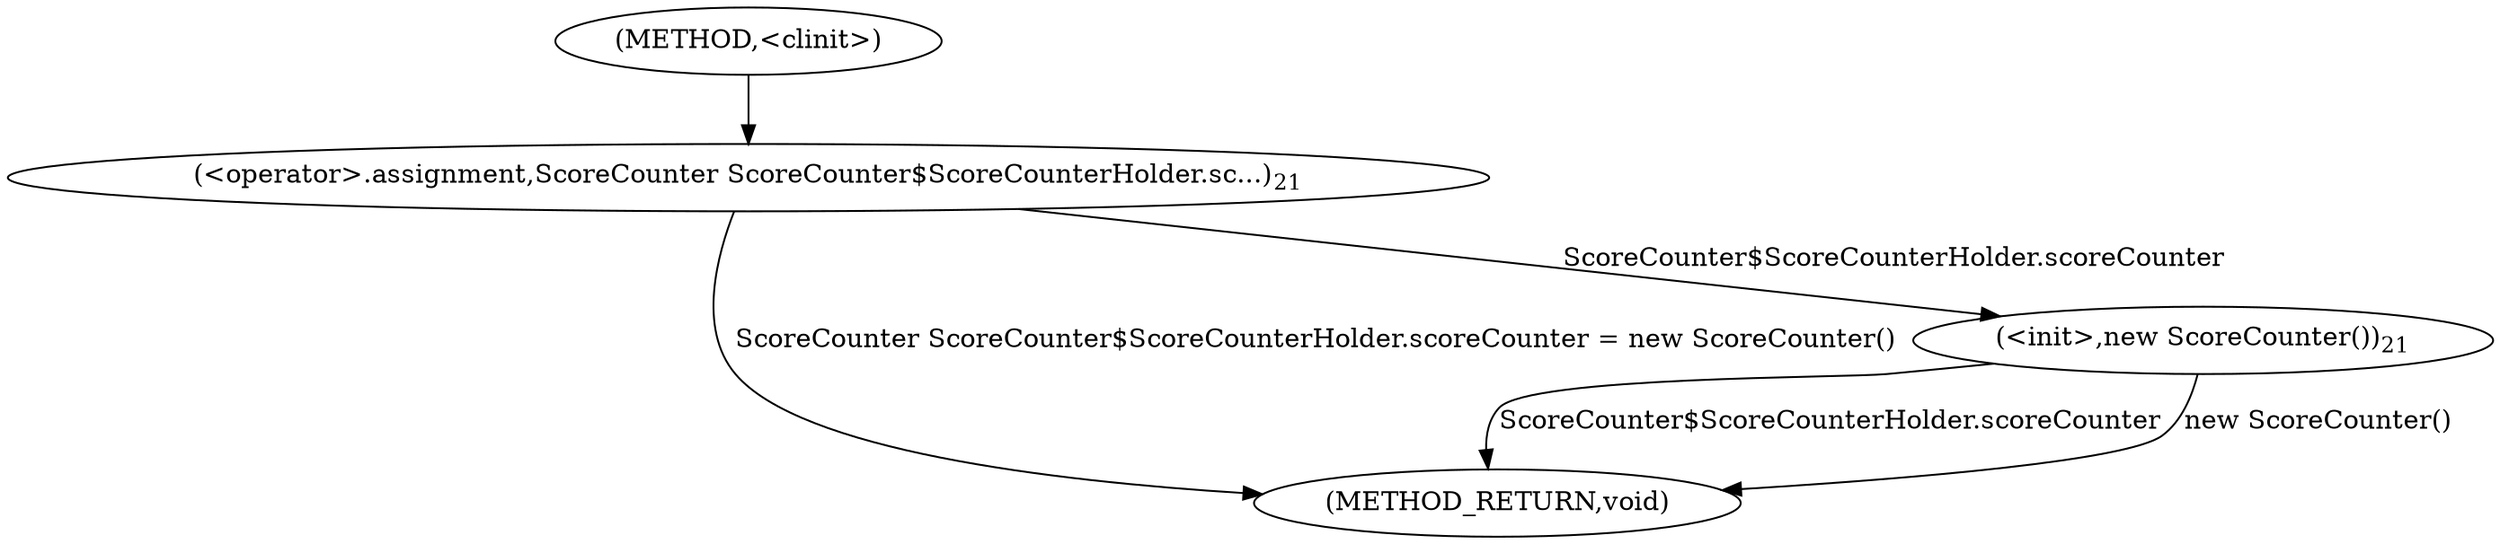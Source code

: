 digraph "&lt;clinit&gt;" {  
"49" [label = <(METHOD,&lt;clinit&gt;)> ]
"61" [label = <(METHOD_RETURN,void)> ]
"51" [label = <(&lt;operator&gt;.assignment,ScoreCounter ScoreCounter$ScoreCounterHolder.sc...)<SUB>21</SUB>> ]
"56" [label = <(&lt;init&gt;,new ScoreCounter())<SUB>21</SUB>> ]
"51" [label = <(&lt;operator&gt;.assignment,ScoreCounter ScoreCounter$ScoreCounterHolder.sc...)<SUB>21</SUB>> ]
"51" [label = <(&lt;operator&gt;.assignment,ScoreCounter ScoreCounter$ScoreCounterHolder.sc...)<SUB>21</SUB>> ]
"56" [label = <(&lt;init&gt;,new ScoreCounter())<SUB>21</SUB>> ]
  "51" -> "61"  [ label = "ScoreCounter ScoreCounter$ScoreCounterHolder.scoreCounter = new ScoreCounter()"] 
  "56" -> "61"  [ label = "ScoreCounter$ScoreCounterHolder.scoreCounter"] 
  "56" -> "61"  [ label = "new ScoreCounter()"] 
  "49" -> "51" 
  "51" -> "56"  [ label = "ScoreCounter$ScoreCounterHolder.scoreCounter"] 
}
